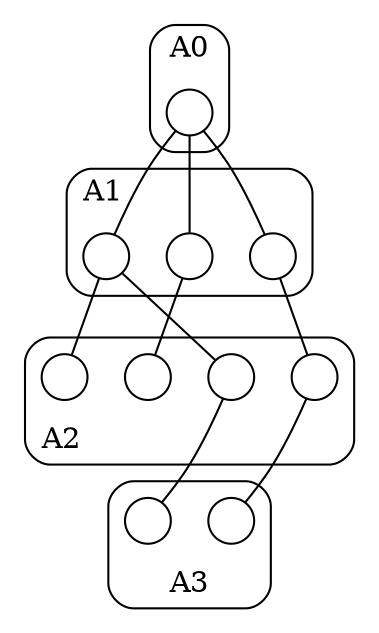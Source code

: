 graph G {
	node [label="", shape=circle, width=0.3];
	
	subgraph cluster_0 {
	    style=rounded
	    tooltip=A0
	    label=A0
	    A
	}
	subgraph cluster_1 {
	    style=rounded
	    label=A1
	    labeljust=l
	    B, C, D
	    B -- C [style=invis]
	    C -- D [style=invis]
	    {rank=same; B, C, D}
	}
	subgraph cluster_2 {
	    style=rounded
	    label=A2
	    labeljust=l
	    labelloc=b
	    E -- F [style=invis]
	    F -- G -- H [style=invis]
	    {rank=same; E, F, G, H}
	}
	subgraph cluster_3 {
	    style=rounded
	    label=A3
	    //labeljust=l
	    labelloc=b
	    I, J
	}
	
	A -- D [style=invis]
	A -- C [style=invis]
	C -- E [style=invis, weight=126]
	C -- F [style=invis]
	B -- E [style=invis]
	
	D -- H [style=invis, weight=65]
	
	F -- I [style=invis]
	G -- J [style=invis]
	A -- {B, C, D} [constraint=false]
	B -- {E, G} [constraint=false]
	C -- {F} [constraint=false]
	D -- {H} [constraint=false]
	G -- {I} [constraint=false]
	H -- {J} [constraint=false]
	F -- I [style=invis]
	G -- J [style=invis]
	
	C -- F [style=invis, weight=0]
	
	A -- D [style=invis]
	A -- C [style=invis, weight=2]
	B -- E [style=invis]
	
	D -- H [style=invis, weight=65]
	C -- E [style=invis]
}
